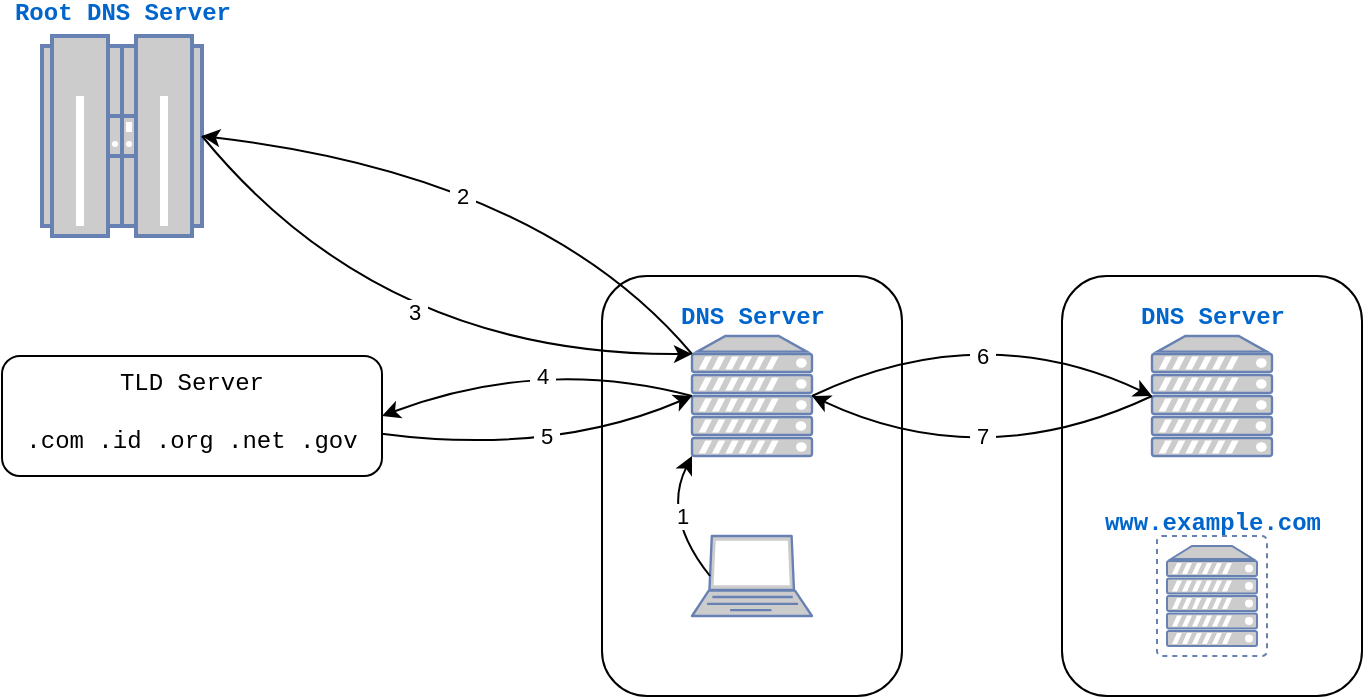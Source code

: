 <mxfile version="25.0.1">
  <diagram name="Page-1" id="HMMPTgYJ4mBroc7grvuf">
    <mxGraphModel dx="1122" dy="684" grid="1" gridSize="10" guides="1" tooltips="1" connect="1" arrows="1" fold="1" page="1" pageScale="1" pageWidth="827" pageHeight="1169" math="0" shadow="0">
      <root>
        <mxCell id="0" />
        <mxCell id="1" parent="0" />
        <mxCell id="5GK5KS7B8_MFNQxC7DD5-3" value="" style="rounded=1;whiteSpace=wrap;html=1;" vertex="1" parent="1">
          <mxGeometry x="320" y="200" width="150" height="210" as="geometry" />
        </mxCell>
        <mxCell id="5GK5KS7B8_MFNQxC7DD5-1" value="" style="fontColor=#0066CC;verticalAlign=top;verticalLabelPosition=bottom;labelPosition=center;align=center;html=1;outlineConnect=0;fillColor=#CCCCCC;strokeColor=#6881B3;gradientColor=none;gradientDirection=north;strokeWidth=2;shape=mxgraph.networks.laptop;" vertex="1" parent="1">
          <mxGeometry x="365" y="330" width="60" height="40" as="geometry" />
        </mxCell>
        <mxCell id="5GK5KS7B8_MFNQxC7DD5-2" value="DNS Server" style="fontColor=#0066CC;verticalAlign=top;verticalLabelPosition=bottom;labelPosition=center;align=center;html=1;outlineConnect=0;fillColor=#CCCCCC;strokeColor=#6881B3;gradientColor=none;gradientDirection=north;strokeWidth=2;shape=mxgraph.networks.server;fontFamily=Courier New;spacingTop=-83;fontStyle=1" vertex="1" parent="1">
          <mxGeometry x="365" y="230" width="60" height="60" as="geometry" />
        </mxCell>
        <mxCell id="5GK5KS7B8_MFNQxC7DD5-6" value="Root DNS Server" style="fontColor=#0066CC;verticalAlign=top;verticalLabelPosition=bottom;labelPosition=center;align=center;html=1;outlineConnect=0;fillColor=#CCCCCC;strokeColor=#6881B3;gradientColor=none;gradientDirection=north;strokeWidth=2;shape=mxgraph.networks.mainframe;spacingTop=-125;fontFamily=Courier New;fontStyle=1" vertex="1" parent="1">
          <mxGeometry x="40" y="80" width="80" height="100" as="geometry" />
        </mxCell>
        <mxCell id="5GK5KS7B8_MFNQxC7DD5-9" value="TLD Server&lt;br&gt;&lt;br&gt;&lt;div&gt;.com .id .org .net .gov&lt;/div&gt;" style="rounded=1;whiteSpace=wrap;html=1;fontFamily=Courier New;verticalAlign=top;" vertex="1" parent="1">
          <mxGeometry x="20" y="240" width="190" height="60" as="geometry" />
        </mxCell>
        <mxCell id="5GK5KS7B8_MFNQxC7DD5-15" value="" style="rounded=1;whiteSpace=wrap;html=1;" vertex="1" parent="1">
          <mxGeometry x="550" y="200" width="150" height="210" as="geometry" />
        </mxCell>
        <mxCell id="5GK5KS7B8_MFNQxC7DD5-18" value="DNS Server" style="fontColor=#0066CC;verticalAlign=top;verticalLabelPosition=bottom;labelPosition=center;align=center;html=1;outlineConnect=0;fillColor=#CCCCCC;strokeColor=#6881B3;gradientColor=none;gradientDirection=north;strokeWidth=2;shape=mxgraph.networks.server;spacingTop=-83;fontFamily=Courier New;fontStyle=1" vertex="1" parent="1">
          <mxGeometry x="595" y="230" width="60" height="60" as="geometry" />
        </mxCell>
        <mxCell id="5GK5KS7B8_MFNQxC7DD5-20" value="www.example.com" style="fontColor=#0066CC;verticalAlign=top;verticalLabelPosition=bottom;labelPosition=center;align=center;html=1;outlineConnect=0;fillColor=#CCCCCC;strokeColor=#6881B3;gradientColor=none;gradientDirection=north;strokeWidth=2;shape=mxgraph.networks.virtual_server;fontFamily=Courier New;spacingTop=-80;fontStyle=1" vertex="1" parent="1">
          <mxGeometry x="597.5" y="330" width="55" height="60" as="geometry" />
        </mxCell>
        <mxCell id="5GK5KS7B8_MFNQxC7DD5-27" value="1" style="curved=1;endArrow=classic;html=1;rounded=0;exitX=0.15;exitY=0.5;exitDx=0;exitDy=0;exitPerimeter=0;entryX=0;entryY=1;entryDx=0;entryDy=0;entryPerimeter=0;" edge="1" parent="1" source="5GK5KS7B8_MFNQxC7DD5-1" target="5GK5KS7B8_MFNQxC7DD5-2">
          <mxGeometry x="-0.106" y="-8" width="50" height="50" relative="1" as="geometry">
            <mxPoint x="250" y="450" as="sourcePoint" />
            <mxPoint x="230" y="380" as="targetPoint" />
            <Array as="points">
              <mxPoint x="350" y="320" />
            </Array>
            <mxPoint as="offset" />
          </mxGeometry>
        </mxCell>
        <mxCell id="5GK5KS7B8_MFNQxC7DD5-28" value="&amp;nbsp;2&amp;nbsp;" style="curved=1;endArrow=classic;html=1;rounded=0;exitX=0;exitY=0.15;exitDx=0;exitDy=0;exitPerimeter=0;entryX=1;entryY=0.5;entryDx=0;entryDy=0;entryPerimeter=0;" edge="1" parent="1" source="5GK5KS7B8_MFNQxC7DD5-2" target="5GK5KS7B8_MFNQxC7DD5-6">
          <mxGeometry x="0.078" y="15" width="50" height="50" relative="1" as="geometry">
            <mxPoint x="284" y="180" as="sourcePoint" />
            <mxPoint x="275" y="90" as="targetPoint" />
            <Array as="points">
              <mxPoint x="290" y="150" />
            </Array>
            <mxPoint as="offset" />
          </mxGeometry>
        </mxCell>
        <mxCell id="5GK5KS7B8_MFNQxC7DD5-29" value="&amp;nbsp;3&amp;nbsp;" style="curved=1;endArrow=classic;html=1;rounded=0;exitX=1;exitY=0.5;exitDx=0;exitDy=0;exitPerimeter=0;entryX=0;entryY=0.15;entryDx=0;entryDy=0;entryPerimeter=0;" edge="1" parent="1" source="5GK5KS7B8_MFNQxC7DD5-6" target="5GK5KS7B8_MFNQxC7DD5-2">
          <mxGeometry x="0.068" y="22" width="50" height="50" relative="1" as="geometry">
            <mxPoint x="130" y="110" as="sourcePoint" />
            <mxPoint x="375" y="240" as="targetPoint" />
            <Array as="points">
              <mxPoint x="210" y="240" />
            </Array>
            <mxPoint as="offset" />
          </mxGeometry>
        </mxCell>
        <mxCell id="5GK5KS7B8_MFNQxC7DD5-30" value="&amp;nbsp;4&amp;nbsp;" style="curved=1;endArrow=classic;html=1;rounded=0;entryX=1;entryY=0.5;entryDx=0;entryDy=0;exitX=0;exitY=0.5;exitDx=0;exitDy=0;exitPerimeter=0;" edge="1" parent="1" source="5GK5KS7B8_MFNQxC7DD5-2" target="5GK5KS7B8_MFNQxC7DD5-9">
          <mxGeometry x="-0.005" y="9" width="50" height="50" relative="1" as="geometry">
            <mxPoint x="355" y="270.4" as="sourcePoint" />
            <mxPoint x="90" y="220" as="targetPoint" />
            <Array as="points">
              <mxPoint x="290" y="240" />
            </Array>
            <mxPoint as="offset" />
          </mxGeometry>
        </mxCell>
        <mxCell id="5GK5KS7B8_MFNQxC7DD5-31" value="&amp;nbsp;5&amp;nbsp;" style="curved=1;endArrow=classic;html=1;rounded=0;entryX=0;entryY=0.5;entryDx=0;entryDy=0;exitX=0.999;exitY=0.647;exitDx=0;exitDy=0;exitPerimeter=0;entryPerimeter=0;" edge="1" parent="1" source="5GK5KS7B8_MFNQxC7DD5-9" target="5GK5KS7B8_MFNQxC7DD5-2">
          <mxGeometry x="0.013" y="10" width="50" height="50" relative="1" as="geometry">
            <mxPoint x="220" y="260.0" as="sourcePoint" />
            <mxPoint x="375" y="250.0" as="targetPoint" />
            <Array as="points">
              <mxPoint x="295" y="290" />
            </Array>
            <mxPoint as="offset" />
          </mxGeometry>
        </mxCell>
        <mxCell id="5GK5KS7B8_MFNQxC7DD5-32" value="&amp;nbsp;6&amp;nbsp;" style="curved=1;endArrow=classic;html=1;rounded=0;entryX=0;entryY=0.5;entryDx=0;entryDy=0;exitX=1;exitY=0.5;exitDx=0;exitDy=0;exitPerimeter=0;entryPerimeter=0;" edge="1" parent="1" source="5GK5KS7B8_MFNQxC7DD5-2" target="5GK5KS7B8_MFNQxC7DD5-18">
          <mxGeometry x="0.091" y="-18" width="50" height="50" relative="1" as="geometry">
            <mxPoint x="435.0" y="250" as="sourcePoint" />
            <mxPoint x="590.0" y="260" as="targetPoint" />
            <Array as="points">
              <mxPoint x="510" y="220" />
            </Array>
            <mxPoint as="offset" />
          </mxGeometry>
        </mxCell>
        <mxCell id="5GK5KS7B8_MFNQxC7DD5-34" value="&amp;nbsp;7&amp;nbsp;" style="curved=1;endArrow=classic;html=1;rounded=0;entryX=0;entryY=0.5;entryDx=0;entryDy=0;exitX=1;exitY=0.5;exitDx=0;exitDy=0;exitPerimeter=0;entryPerimeter=0;" edge="1" parent="1">
          <mxGeometry x="0.091" y="-18" width="50" height="50" relative="1" as="geometry">
            <mxPoint x="595.0" y="260" as="sourcePoint" />
            <mxPoint x="425.0" y="260" as="targetPoint" />
            <Array as="points">
              <mxPoint x="510.0" y="300" />
            </Array>
            <mxPoint as="offset" />
          </mxGeometry>
        </mxCell>
      </root>
    </mxGraphModel>
  </diagram>
</mxfile>
